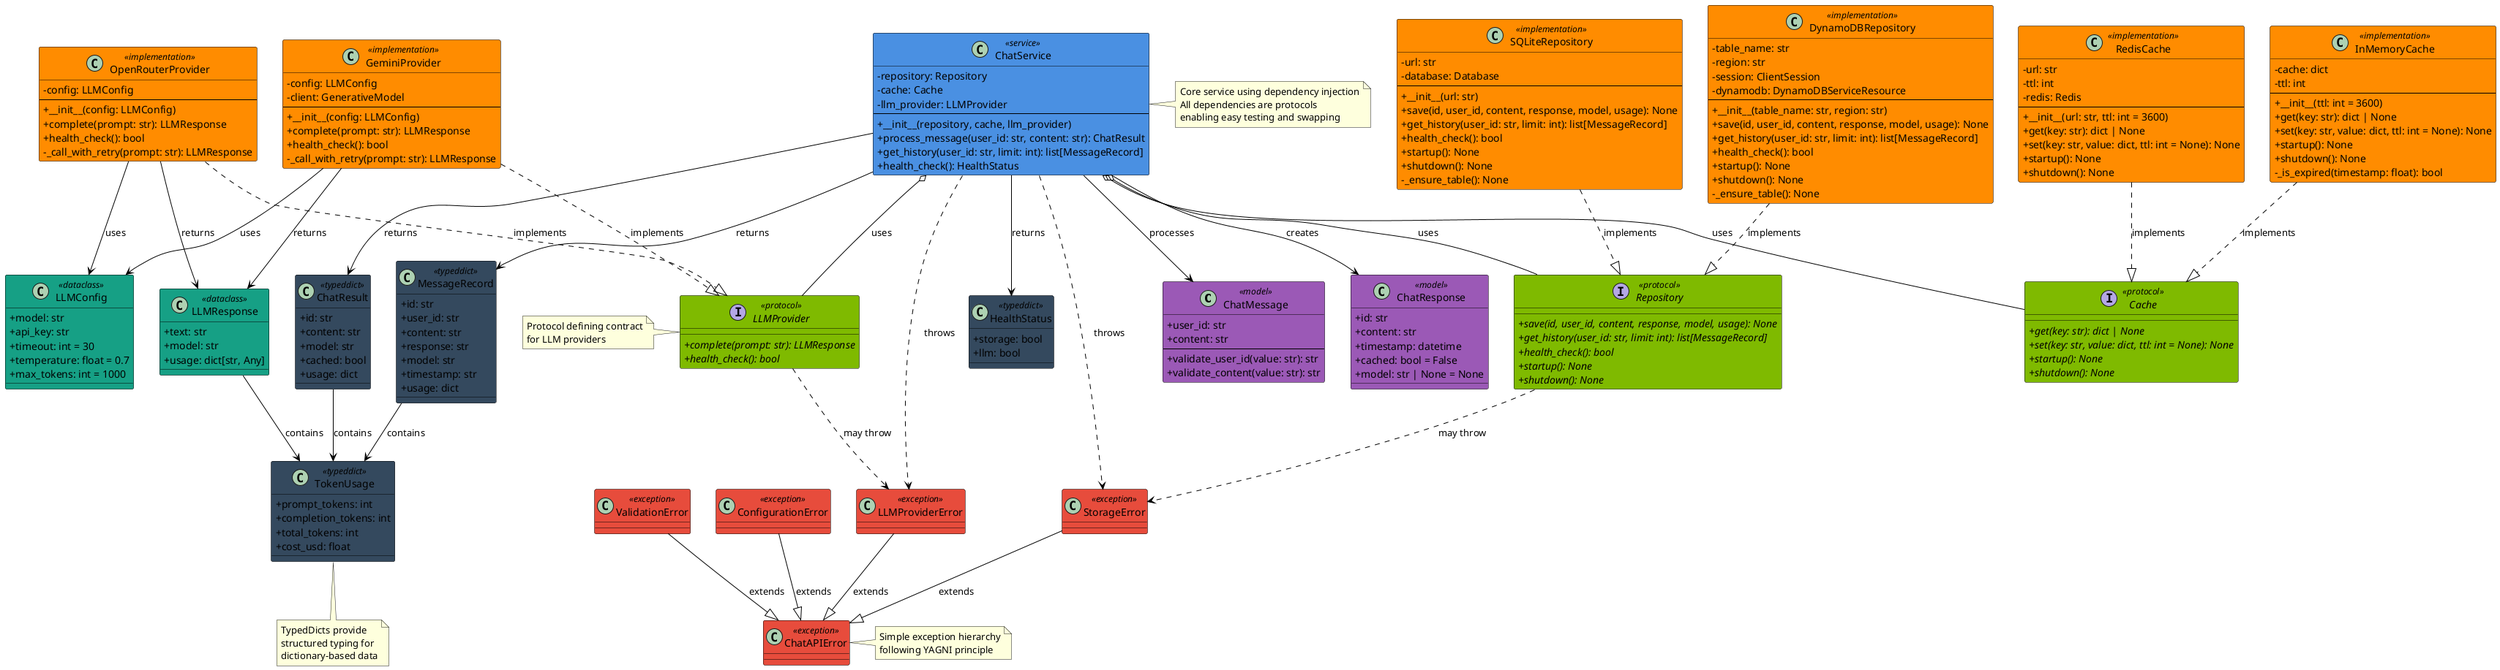 @startuml Chat API Class Diagram - Protocol-Based Architecture

' Color scheme definition
!define SERVICE_COLOR #4A90E2
!define PROTOCOL_COLOR #7FBA00
!define IMPLEMENTATION_COLOR #FF8C00
!define MODEL_COLOR #9B59B6
!define EXCEPTION_COLOR #E74C3C
!define TYPE_COLOR #34495E
!define CONFIG_COLOR #16A085

' Styling
skinparam classAttributeIconSize 0
skinparam class {
    BackgroundColor<<service>> SERVICE_COLOR
    BackgroundColor<<protocol>> PROTOCOL_COLOR
    BackgroundColor<<implementation>> IMPLEMENTATION_COLOR
    BackgroundColor<<model>> MODEL_COLOR
    BackgroundColor<<exception>> EXCEPTION_COLOR
    BackgroundColor<<typeddict>> TYPE_COLOR
    BackgroundColor<<dataclass>> CONFIG_COLOR
    BorderColor Black
    ArrowColor Black
}

' ===== MODELS (Pydantic) =====
class ChatMessage <<model>> {
    + user_id: str
    + content: str
    --
    + validate_user_id(value: str): str
    + validate_content(value: str): str
}

class ChatResponse <<model>> {
    + id: str
    + content: str
    + timestamp: datetime
    + cached: bool = False
    + model: str | None = None
}

' ===== SERVICES =====
class ChatService <<service>> {
    - repository: Repository
    - cache: Cache
    - llm_provider: LLMProvider
    --
    + __init__(repository, cache, llm_provider)
    + process_message(user_id: str, content: str): ChatResult
    + get_history(user_id: str, limit: int): list[MessageRecord]
    + health_check(): HealthStatus
}

' ===== PROTOCOLS =====
interface LLMProvider <<protocol>> {
    {abstract} + complete(prompt: str): LLMResponse
    {abstract} + health_check(): bool
}

interface Repository <<protocol>> {
    {abstract} + save(id, user_id, content, response, model, usage): None
    {abstract} + get_history(user_id: str, limit: int): list[MessageRecord]
    {abstract} + health_check(): bool
    {abstract} + startup(): None
    {abstract} + shutdown(): None
}

interface Cache <<protocol>> {
    {abstract} + get(key: str): dict | None
    {abstract} + set(key: str, value: dict, ttl: int = None): None
    {abstract} + startup(): None
    {abstract} + shutdown(): None
}

' ===== LLM IMPLEMENTATIONS =====
class GeminiProvider <<implementation>> {
    - config: LLMConfig
    - client: GenerativeModel
    --
    + __init__(config: LLMConfig)
    + complete(prompt: str): LLMResponse
    + health_check(): bool
    - _call_with_retry(prompt: str): LLMResponse
}

class OpenRouterProvider <<implementation>> {
    - config: LLMConfig
    --
    + __init__(config: LLMConfig)
    + complete(prompt: str): LLMResponse
    + health_check(): bool
    - _call_with_retry(prompt: str): LLMResponse
}

' ===== REPOSITORY IMPLEMENTATIONS =====
class SQLiteRepository <<implementation>> {
    - url: str
    - database: Database
    --
    + __init__(url: str)
    + save(id, user_id, content, response, model, usage): None
    + get_history(user_id: str, limit: int): list[MessageRecord]
    + health_check(): bool
    + startup(): None
    + shutdown(): None
    - _ensure_table(): None
}

class DynamoDBRepository <<implementation>> {
    - table_name: str
    - region: str
    - session: ClientSession
    - dynamodb: DynamoDBServiceResource
    --
    + __init__(table_name: str, region: str)
    + save(id, user_id, content, response, model, usage): None
    + get_history(user_id: str, limit: int): list[MessageRecord]
    + health_check(): bool
    + startup(): None
    + shutdown(): None
    - _ensure_table(): None
}

' ===== CACHE IMPLEMENTATIONS =====
class InMemoryCache <<implementation>> {
    - cache: dict
    - ttl: int
    --
    + __init__(ttl: int = 3600)
    + get(key: str): dict | None
    + set(key: str, value: dict, ttl: int = None): None
    + startup(): None
    + shutdown(): None
    - _is_expired(timestamp: float): bool
}

class RedisCache <<implementation>> {
    - url: str
    - ttl: int
    - redis: Redis
    --
    + __init__(url: str, ttl: int = 3600)
    + get(key: str): dict | None
    + set(key: str, value: dict, ttl: int = None): None
    + startup(): None
    + shutdown(): None
}

' ===== DATA CLASSES =====
class LLMConfig <<dataclass>> {
    + model: str
    + api_key: str
    + timeout: int = 30
    + temperature: float = 0.7
    + max_tokens: int = 1000
}

class LLMResponse <<dataclass>> {
    + text: str
    + model: str
    + usage: dict[str, Any]
}

' ===== TYPED DICTS =====
class TokenUsage <<typeddict>> {
    + prompt_tokens: int
    + completion_tokens: int
    + total_tokens: int
    + cost_usd: float
}

class HealthStatus <<typeddict>> {
    + storage: bool
    + llm: bool
}

class ChatResult <<typeddict>> {
    + id: str
    + content: str
    + model: str
    + cached: bool
    + usage: dict
}

class MessageRecord <<typeddict>> {
    + id: str
    + user_id: str
    + content: str
    + response: str
    + model: str
    + timestamp: str
    + usage: dict
}

' ===== EXCEPTIONS =====
class ChatAPIError <<exception>> {
    {abstract}
}

class LLMProviderError <<exception>> {
}

class StorageError <<exception>> {
}

class ValidationError <<exception>> {
}

class ConfigurationError <<exception>> {
}

' ===== RELATIONSHIPS =====

' Service dependencies (composition)
ChatService o-- LLMProvider : uses
ChatService o-- Repository : uses
ChatService o-- Cache : uses

' Protocol implementations
GeminiProvider ..|> LLMProvider : implements
OpenRouterProvider ..|> LLMProvider : implements

SQLiteRepository ..|> Repository : implements
DynamoDBRepository ..|> Repository : implements

InMemoryCache ..|> Cache : implements
RedisCache ..|> Cache : implements

' Data class usage
GeminiProvider --> LLMConfig : uses
OpenRouterProvider --> LLMConfig : uses
GeminiProvider --> LLMResponse : returns
OpenRouterProvider --> LLMResponse : returns

' Model usage
ChatService --> ChatMessage : processes
ChatService --> ChatResponse : creates
ChatService --> ChatResult : returns
ChatService --> MessageRecord : returns
ChatService --> HealthStatus : returns

' TypedDict relationships
LLMResponse --> TokenUsage : contains
ChatResult --> TokenUsage : contains
MessageRecord --> TokenUsage : contains

' Exception hierarchy
LLMProviderError --|> ChatAPIError : extends
StorageError --|> ChatAPIError : extends
ValidationError --|> ChatAPIError : extends
ConfigurationError --|> ChatAPIError : extends

' Exception usage
ChatService ..> LLMProviderError : throws
ChatService ..> StorageError : throws
Repository ..> StorageError : may throw
LLMProvider ..> LLMProviderError : may throw

' Notes
note right of ChatService
  Core service using dependency injection
  All dependencies are protocols
  enabling easy testing and swapping
end note

note left of LLMProvider
  Protocol defining contract
  for LLM providers
end note

note bottom of TokenUsage
  TypedDicts provide
  structured typing for
  dictionary-based data
end note

note right of ChatAPIError
  Simple exception hierarchy
  following YAGNI principle
end note

@enduml
